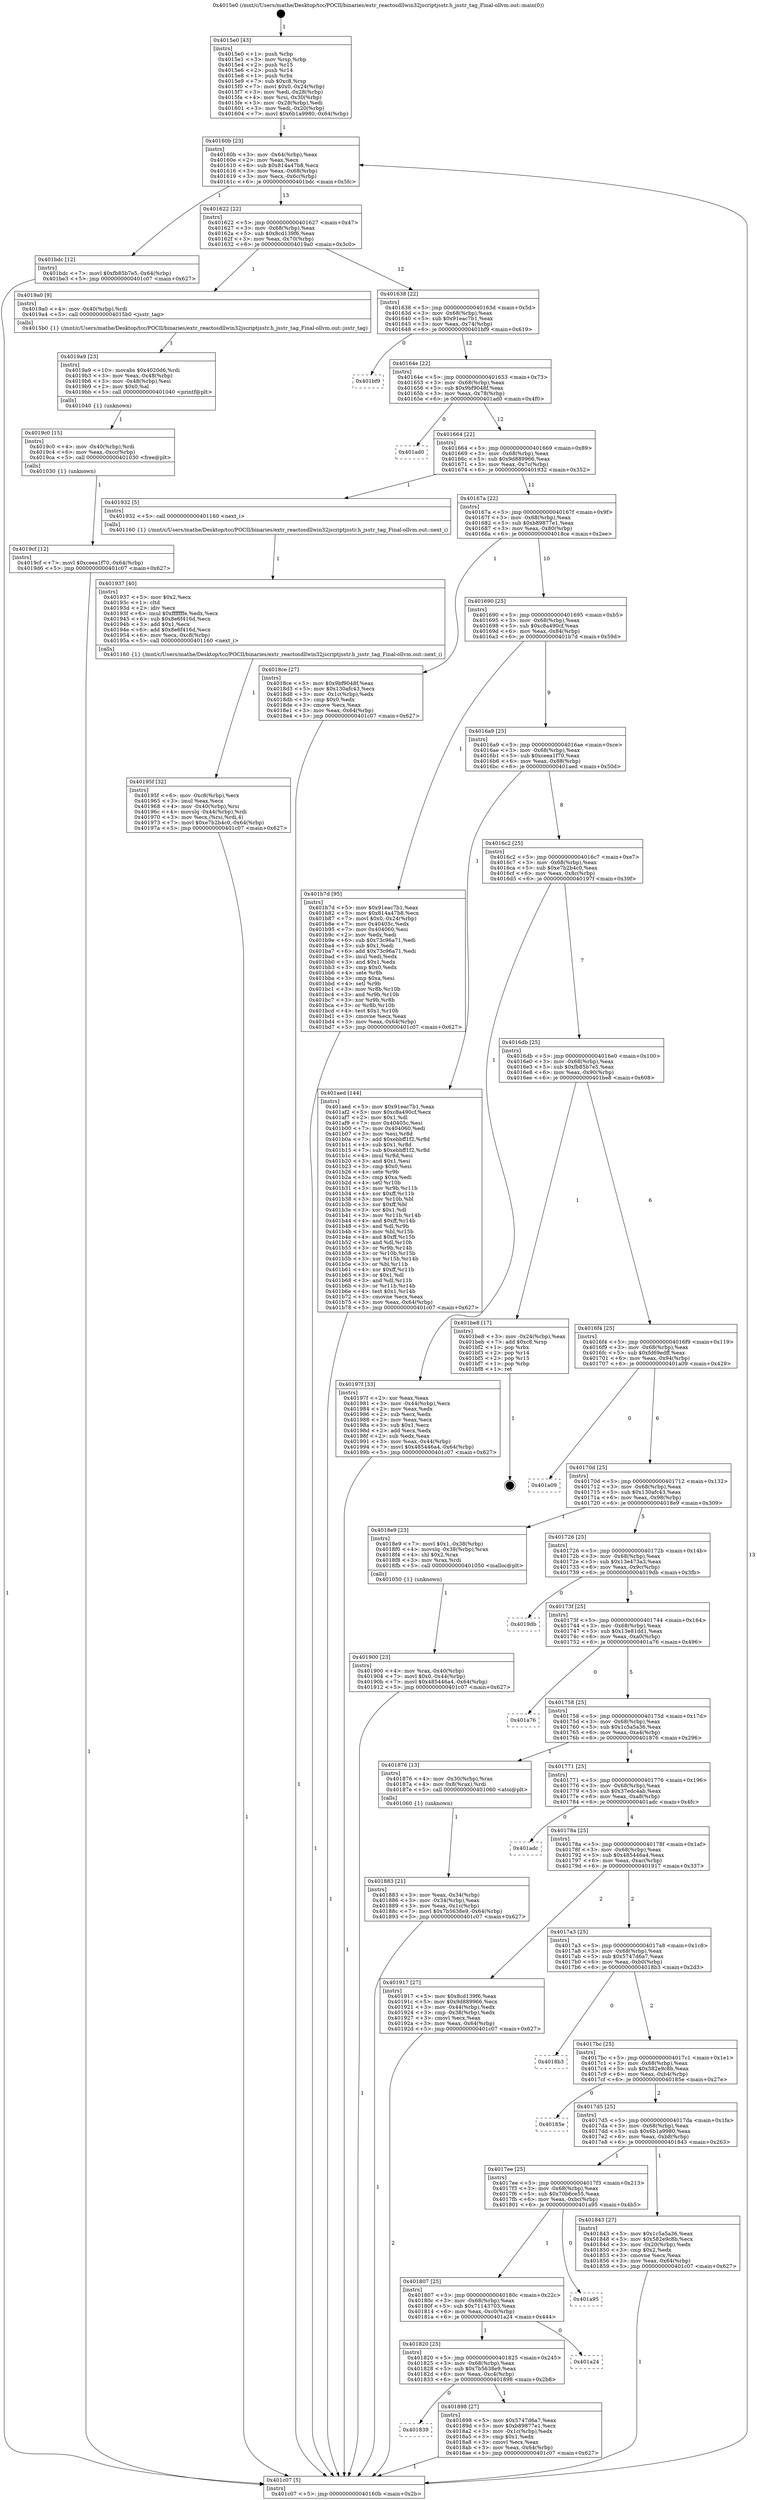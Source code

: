 digraph "0x4015e0" {
  label = "0x4015e0 (/mnt/c/Users/mathe/Desktop/tcc/POCII/binaries/extr_reactosdllwin32jscriptjsstr.h_jsstr_tag_Final-ollvm.out::main(0))"
  labelloc = "t"
  node[shape=record]

  Entry [label="",width=0.3,height=0.3,shape=circle,fillcolor=black,style=filled]
  "0x40160b" [label="{
     0x40160b [23]\l
     | [instrs]\l
     &nbsp;&nbsp;0x40160b \<+3\>: mov -0x64(%rbp),%eax\l
     &nbsp;&nbsp;0x40160e \<+2\>: mov %eax,%ecx\l
     &nbsp;&nbsp;0x401610 \<+6\>: sub $0x814a47b8,%ecx\l
     &nbsp;&nbsp;0x401616 \<+3\>: mov %eax,-0x68(%rbp)\l
     &nbsp;&nbsp;0x401619 \<+3\>: mov %ecx,-0x6c(%rbp)\l
     &nbsp;&nbsp;0x40161c \<+6\>: je 0000000000401bdc \<main+0x5fc\>\l
  }"]
  "0x401bdc" [label="{
     0x401bdc [12]\l
     | [instrs]\l
     &nbsp;&nbsp;0x401bdc \<+7\>: movl $0xfb85b7e5,-0x64(%rbp)\l
     &nbsp;&nbsp;0x401be3 \<+5\>: jmp 0000000000401c07 \<main+0x627\>\l
  }"]
  "0x401622" [label="{
     0x401622 [22]\l
     | [instrs]\l
     &nbsp;&nbsp;0x401622 \<+5\>: jmp 0000000000401627 \<main+0x47\>\l
     &nbsp;&nbsp;0x401627 \<+3\>: mov -0x68(%rbp),%eax\l
     &nbsp;&nbsp;0x40162a \<+5\>: sub $0x8cd139f6,%eax\l
     &nbsp;&nbsp;0x40162f \<+3\>: mov %eax,-0x70(%rbp)\l
     &nbsp;&nbsp;0x401632 \<+6\>: je 00000000004019a0 \<main+0x3c0\>\l
  }"]
  Exit [label="",width=0.3,height=0.3,shape=circle,fillcolor=black,style=filled,peripheries=2]
  "0x4019a0" [label="{
     0x4019a0 [9]\l
     | [instrs]\l
     &nbsp;&nbsp;0x4019a0 \<+4\>: mov -0x40(%rbp),%rdi\l
     &nbsp;&nbsp;0x4019a4 \<+5\>: call 00000000004015b0 \<jsstr_tag\>\l
     | [calls]\l
     &nbsp;&nbsp;0x4015b0 \{1\} (/mnt/c/Users/mathe/Desktop/tcc/POCII/binaries/extr_reactosdllwin32jscriptjsstr.h_jsstr_tag_Final-ollvm.out::jsstr_tag)\l
  }"]
  "0x401638" [label="{
     0x401638 [22]\l
     | [instrs]\l
     &nbsp;&nbsp;0x401638 \<+5\>: jmp 000000000040163d \<main+0x5d\>\l
     &nbsp;&nbsp;0x40163d \<+3\>: mov -0x68(%rbp),%eax\l
     &nbsp;&nbsp;0x401640 \<+5\>: sub $0x91eac7b1,%eax\l
     &nbsp;&nbsp;0x401645 \<+3\>: mov %eax,-0x74(%rbp)\l
     &nbsp;&nbsp;0x401648 \<+6\>: je 0000000000401bf9 \<main+0x619\>\l
  }"]
  "0x4019cf" [label="{
     0x4019cf [12]\l
     | [instrs]\l
     &nbsp;&nbsp;0x4019cf \<+7\>: movl $0xceea1f70,-0x64(%rbp)\l
     &nbsp;&nbsp;0x4019d6 \<+5\>: jmp 0000000000401c07 \<main+0x627\>\l
  }"]
  "0x401bf9" [label="{
     0x401bf9\l
  }", style=dashed]
  "0x40164e" [label="{
     0x40164e [22]\l
     | [instrs]\l
     &nbsp;&nbsp;0x40164e \<+5\>: jmp 0000000000401653 \<main+0x73\>\l
     &nbsp;&nbsp;0x401653 \<+3\>: mov -0x68(%rbp),%eax\l
     &nbsp;&nbsp;0x401656 \<+5\>: sub $0x9bf9048f,%eax\l
     &nbsp;&nbsp;0x40165b \<+3\>: mov %eax,-0x78(%rbp)\l
     &nbsp;&nbsp;0x40165e \<+6\>: je 0000000000401ad0 \<main+0x4f0\>\l
  }"]
  "0x4019c0" [label="{
     0x4019c0 [15]\l
     | [instrs]\l
     &nbsp;&nbsp;0x4019c0 \<+4\>: mov -0x40(%rbp),%rdi\l
     &nbsp;&nbsp;0x4019c4 \<+6\>: mov %eax,-0xcc(%rbp)\l
     &nbsp;&nbsp;0x4019ca \<+5\>: call 0000000000401030 \<free@plt\>\l
     | [calls]\l
     &nbsp;&nbsp;0x401030 \{1\} (unknown)\l
  }"]
  "0x401ad0" [label="{
     0x401ad0\l
  }", style=dashed]
  "0x401664" [label="{
     0x401664 [22]\l
     | [instrs]\l
     &nbsp;&nbsp;0x401664 \<+5\>: jmp 0000000000401669 \<main+0x89\>\l
     &nbsp;&nbsp;0x401669 \<+3\>: mov -0x68(%rbp),%eax\l
     &nbsp;&nbsp;0x40166c \<+5\>: sub $0x9d889966,%eax\l
     &nbsp;&nbsp;0x401671 \<+3\>: mov %eax,-0x7c(%rbp)\l
     &nbsp;&nbsp;0x401674 \<+6\>: je 0000000000401932 \<main+0x352\>\l
  }"]
  "0x4019a9" [label="{
     0x4019a9 [23]\l
     | [instrs]\l
     &nbsp;&nbsp;0x4019a9 \<+10\>: movabs $0x4020d6,%rdi\l
     &nbsp;&nbsp;0x4019b3 \<+3\>: mov %eax,-0x48(%rbp)\l
     &nbsp;&nbsp;0x4019b6 \<+3\>: mov -0x48(%rbp),%esi\l
     &nbsp;&nbsp;0x4019b9 \<+2\>: mov $0x0,%al\l
     &nbsp;&nbsp;0x4019bb \<+5\>: call 0000000000401040 \<printf@plt\>\l
     | [calls]\l
     &nbsp;&nbsp;0x401040 \{1\} (unknown)\l
  }"]
  "0x401932" [label="{
     0x401932 [5]\l
     | [instrs]\l
     &nbsp;&nbsp;0x401932 \<+5\>: call 0000000000401160 \<next_i\>\l
     | [calls]\l
     &nbsp;&nbsp;0x401160 \{1\} (/mnt/c/Users/mathe/Desktop/tcc/POCII/binaries/extr_reactosdllwin32jscriptjsstr.h_jsstr_tag_Final-ollvm.out::next_i)\l
  }"]
  "0x40167a" [label="{
     0x40167a [22]\l
     | [instrs]\l
     &nbsp;&nbsp;0x40167a \<+5\>: jmp 000000000040167f \<main+0x9f\>\l
     &nbsp;&nbsp;0x40167f \<+3\>: mov -0x68(%rbp),%eax\l
     &nbsp;&nbsp;0x401682 \<+5\>: sub $0xb89877e1,%eax\l
     &nbsp;&nbsp;0x401687 \<+3\>: mov %eax,-0x80(%rbp)\l
     &nbsp;&nbsp;0x40168a \<+6\>: je 00000000004018ce \<main+0x2ee\>\l
  }"]
  "0x40195f" [label="{
     0x40195f [32]\l
     | [instrs]\l
     &nbsp;&nbsp;0x40195f \<+6\>: mov -0xc8(%rbp),%ecx\l
     &nbsp;&nbsp;0x401965 \<+3\>: imul %eax,%ecx\l
     &nbsp;&nbsp;0x401968 \<+4\>: mov -0x40(%rbp),%rsi\l
     &nbsp;&nbsp;0x40196c \<+4\>: movslq -0x44(%rbp),%rdi\l
     &nbsp;&nbsp;0x401970 \<+3\>: mov %ecx,(%rsi,%rdi,4)\l
     &nbsp;&nbsp;0x401973 \<+7\>: movl $0xe7b2b4c0,-0x64(%rbp)\l
     &nbsp;&nbsp;0x40197a \<+5\>: jmp 0000000000401c07 \<main+0x627\>\l
  }"]
  "0x4018ce" [label="{
     0x4018ce [27]\l
     | [instrs]\l
     &nbsp;&nbsp;0x4018ce \<+5\>: mov $0x9bf9048f,%eax\l
     &nbsp;&nbsp;0x4018d3 \<+5\>: mov $0x130afc43,%ecx\l
     &nbsp;&nbsp;0x4018d8 \<+3\>: mov -0x1c(%rbp),%edx\l
     &nbsp;&nbsp;0x4018db \<+3\>: cmp $0x0,%edx\l
     &nbsp;&nbsp;0x4018de \<+3\>: cmove %ecx,%eax\l
     &nbsp;&nbsp;0x4018e1 \<+3\>: mov %eax,-0x64(%rbp)\l
     &nbsp;&nbsp;0x4018e4 \<+5\>: jmp 0000000000401c07 \<main+0x627\>\l
  }"]
  "0x401690" [label="{
     0x401690 [25]\l
     | [instrs]\l
     &nbsp;&nbsp;0x401690 \<+5\>: jmp 0000000000401695 \<main+0xb5\>\l
     &nbsp;&nbsp;0x401695 \<+3\>: mov -0x68(%rbp),%eax\l
     &nbsp;&nbsp;0x401698 \<+5\>: sub $0xc8a490cf,%eax\l
     &nbsp;&nbsp;0x40169d \<+6\>: mov %eax,-0x84(%rbp)\l
     &nbsp;&nbsp;0x4016a3 \<+6\>: je 0000000000401b7d \<main+0x59d\>\l
  }"]
  "0x401937" [label="{
     0x401937 [40]\l
     | [instrs]\l
     &nbsp;&nbsp;0x401937 \<+5\>: mov $0x2,%ecx\l
     &nbsp;&nbsp;0x40193c \<+1\>: cltd\l
     &nbsp;&nbsp;0x40193d \<+2\>: idiv %ecx\l
     &nbsp;&nbsp;0x40193f \<+6\>: imul $0xfffffffe,%edx,%ecx\l
     &nbsp;&nbsp;0x401945 \<+6\>: sub $0x8e6f416d,%ecx\l
     &nbsp;&nbsp;0x40194b \<+3\>: add $0x1,%ecx\l
     &nbsp;&nbsp;0x40194e \<+6\>: add $0x8e6f416d,%ecx\l
     &nbsp;&nbsp;0x401954 \<+6\>: mov %ecx,-0xc8(%rbp)\l
     &nbsp;&nbsp;0x40195a \<+5\>: call 0000000000401160 \<next_i\>\l
     | [calls]\l
     &nbsp;&nbsp;0x401160 \{1\} (/mnt/c/Users/mathe/Desktop/tcc/POCII/binaries/extr_reactosdllwin32jscriptjsstr.h_jsstr_tag_Final-ollvm.out::next_i)\l
  }"]
  "0x401b7d" [label="{
     0x401b7d [95]\l
     | [instrs]\l
     &nbsp;&nbsp;0x401b7d \<+5\>: mov $0x91eac7b1,%eax\l
     &nbsp;&nbsp;0x401b82 \<+5\>: mov $0x814a47b8,%ecx\l
     &nbsp;&nbsp;0x401b87 \<+7\>: movl $0x0,-0x24(%rbp)\l
     &nbsp;&nbsp;0x401b8e \<+7\>: mov 0x40405c,%edx\l
     &nbsp;&nbsp;0x401b95 \<+7\>: mov 0x404060,%esi\l
     &nbsp;&nbsp;0x401b9c \<+2\>: mov %edx,%edi\l
     &nbsp;&nbsp;0x401b9e \<+6\>: sub $0x73c96a71,%edi\l
     &nbsp;&nbsp;0x401ba4 \<+3\>: sub $0x1,%edi\l
     &nbsp;&nbsp;0x401ba7 \<+6\>: add $0x73c96a71,%edi\l
     &nbsp;&nbsp;0x401bad \<+3\>: imul %edi,%edx\l
     &nbsp;&nbsp;0x401bb0 \<+3\>: and $0x1,%edx\l
     &nbsp;&nbsp;0x401bb3 \<+3\>: cmp $0x0,%edx\l
     &nbsp;&nbsp;0x401bb6 \<+4\>: sete %r8b\l
     &nbsp;&nbsp;0x401bba \<+3\>: cmp $0xa,%esi\l
     &nbsp;&nbsp;0x401bbd \<+4\>: setl %r9b\l
     &nbsp;&nbsp;0x401bc1 \<+3\>: mov %r8b,%r10b\l
     &nbsp;&nbsp;0x401bc4 \<+3\>: and %r9b,%r10b\l
     &nbsp;&nbsp;0x401bc7 \<+3\>: xor %r9b,%r8b\l
     &nbsp;&nbsp;0x401bca \<+3\>: or %r8b,%r10b\l
     &nbsp;&nbsp;0x401bcd \<+4\>: test $0x1,%r10b\l
     &nbsp;&nbsp;0x401bd1 \<+3\>: cmovne %ecx,%eax\l
     &nbsp;&nbsp;0x401bd4 \<+3\>: mov %eax,-0x64(%rbp)\l
     &nbsp;&nbsp;0x401bd7 \<+5\>: jmp 0000000000401c07 \<main+0x627\>\l
  }"]
  "0x4016a9" [label="{
     0x4016a9 [25]\l
     | [instrs]\l
     &nbsp;&nbsp;0x4016a9 \<+5\>: jmp 00000000004016ae \<main+0xce\>\l
     &nbsp;&nbsp;0x4016ae \<+3\>: mov -0x68(%rbp),%eax\l
     &nbsp;&nbsp;0x4016b1 \<+5\>: sub $0xceea1f70,%eax\l
     &nbsp;&nbsp;0x4016b6 \<+6\>: mov %eax,-0x88(%rbp)\l
     &nbsp;&nbsp;0x4016bc \<+6\>: je 0000000000401aed \<main+0x50d\>\l
  }"]
  "0x401900" [label="{
     0x401900 [23]\l
     | [instrs]\l
     &nbsp;&nbsp;0x401900 \<+4\>: mov %rax,-0x40(%rbp)\l
     &nbsp;&nbsp;0x401904 \<+7\>: movl $0x0,-0x44(%rbp)\l
     &nbsp;&nbsp;0x40190b \<+7\>: movl $0x485446a4,-0x64(%rbp)\l
     &nbsp;&nbsp;0x401912 \<+5\>: jmp 0000000000401c07 \<main+0x627\>\l
  }"]
  "0x401aed" [label="{
     0x401aed [144]\l
     | [instrs]\l
     &nbsp;&nbsp;0x401aed \<+5\>: mov $0x91eac7b1,%eax\l
     &nbsp;&nbsp;0x401af2 \<+5\>: mov $0xc8a490cf,%ecx\l
     &nbsp;&nbsp;0x401af7 \<+2\>: mov $0x1,%dl\l
     &nbsp;&nbsp;0x401af9 \<+7\>: mov 0x40405c,%esi\l
     &nbsp;&nbsp;0x401b00 \<+7\>: mov 0x404060,%edi\l
     &nbsp;&nbsp;0x401b07 \<+3\>: mov %esi,%r8d\l
     &nbsp;&nbsp;0x401b0a \<+7\>: add $0xebbff1f2,%r8d\l
     &nbsp;&nbsp;0x401b11 \<+4\>: sub $0x1,%r8d\l
     &nbsp;&nbsp;0x401b15 \<+7\>: sub $0xebbff1f2,%r8d\l
     &nbsp;&nbsp;0x401b1c \<+4\>: imul %r8d,%esi\l
     &nbsp;&nbsp;0x401b20 \<+3\>: and $0x1,%esi\l
     &nbsp;&nbsp;0x401b23 \<+3\>: cmp $0x0,%esi\l
     &nbsp;&nbsp;0x401b26 \<+4\>: sete %r9b\l
     &nbsp;&nbsp;0x401b2a \<+3\>: cmp $0xa,%edi\l
     &nbsp;&nbsp;0x401b2d \<+4\>: setl %r10b\l
     &nbsp;&nbsp;0x401b31 \<+3\>: mov %r9b,%r11b\l
     &nbsp;&nbsp;0x401b34 \<+4\>: xor $0xff,%r11b\l
     &nbsp;&nbsp;0x401b38 \<+3\>: mov %r10b,%bl\l
     &nbsp;&nbsp;0x401b3b \<+3\>: xor $0xff,%bl\l
     &nbsp;&nbsp;0x401b3e \<+3\>: xor $0x1,%dl\l
     &nbsp;&nbsp;0x401b41 \<+3\>: mov %r11b,%r14b\l
     &nbsp;&nbsp;0x401b44 \<+4\>: and $0xff,%r14b\l
     &nbsp;&nbsp;0x401b48 \<+3\>: and %dl,%r9b\l
     &nbsp;&nbsp;0x401b4b \<+3\>: mov %bl,%r15b\l
     &nbsp;&nbsp;0x401b4e \<+4\>: and $0xff,%r15b\l
     &nbsp;&nbsp;0x401b52 \<+3\>: and %dl,%r10b\l
     &nbsp;&nbsp;0x401b55 \<+3\>: or %r9b,%r14b\l
     &nbsp;&nbsp;0x401b58 \<+3\>: or %r10b,%r15b\l
     &nbsp;&nbsp;0x401b5b \<+3\>: xor %r15b,%r14b\l
     &nbsp;&nbsp;0x401b5e \<+3\>: or %bl,%r11b\l
     &nbsp;&nbsp;0x401b61 \<+4\>: xor $0xff,%r11b\l
     &nbsp;&nbsp;0x401b65 \<+3\>: or $0x1,%dl\l
     &nbsp;&nbsp;0x401b68 \<+3\>: and %dl,%r11b\l
     &nbsp;&nbsp;0x401b6b \<+3\>: or %r11b,%r14b\l
     &nbsp;&nbsp;0x401b6e \<+4\>: test $0x1,%r14b\l
     &nbsp;&nbsp;0x401b72 \<+3\>: cmovne %ecx,%eax\l
     &nbsp;&nbsp;0x401b75 \<+3\>: mov %eax,-0x64(%rbp)\l
     &nbsp;&nbsp;0x401b78 \<+5\>: jmp 0000000000401c07 \<main+0x627\>\l
  }"]
  "0x4016c2" [label="{
     0x4016c2 [25]\l
     | [instrs]\l
     &nbsp;&nbsp;0x4016c2 \<+5\>: jmp 00000000004016c7 \<main+0xe7\>\l
     &nbsp;&nbsp;0x4016c7 \<+3\>: mov -0x68(%rbp),%eax\l
     &nbsp;&nbsp;0x4016ca \<+5\>: sub $0xe7b2b4c0,%eax\l
     &nbsp;&nbsp;0x4016cf \<+6\>: mov %eax,-0x8c(%rbp)\l
     &nbsp;&nbsp;0x4016d5 \<+6\>: je 000000000040197f \<main+0x39f\>\l
  }"]
  "0x401839" [label="{
     0x401839\l
  }", style=dashed]
  "0x40197f" [label="{
     0x40197f [33]\l
     | [instrs]\l
     &nbsp;&nbsp;0x40197f \<+2\>: xor %eax,%eax\l
     &nbsp;&nbsp;0x401981 \<+3\>: mov -0x44(%rbp),%ecx\l
     &nbsp;&nbsp;0x401984 \<+2\>: mov %eax,%edx\l
     &nbsp;&nbsp;0x401986 \<+2\>: sub %ecx,%edx\l
     &nbsp;&nbsp;0x401988 \<+2\>: mov %eax,%ecx\l
     &nbsp;&nbsp;0x40198a \<+3\>: sub $0x1,%ecx\l
     &nbsp;&nbsp;0x40198d \<+2\>: add %ecx,%edx\l
     &nbsp;&nbsp;0x40198f \<+2\>: sub %edx,%eax\l
     &nbsp;&nbsp;0x401991 \<+3\>: mov %eax,-0x44(%rbp)\l
     &nbsp;&nbsp;0x401994 \<+7\>: movl $0x485446a4,-0x64(%rbp)\l
     &nbsp;&nbsp;0x40199b \<+5\>: jmp 0000000000401c07 \<main+0x627\>\l
  }"]
  "0x4016db" [label="{
     0x4016db [25]\l
     | [instrs]\l
     &nbsp;&nbsp;0x4016db \<+5\>: jmp 00000000004016e0 \<main+0x100\>\l
     &nbsp;&nbsp;0x4016e0 \<+3\>: mov -0x68(%rbp),%eax\l
     &nbsp;&nbsp;0x4016e3 \<+5\>: sub $0xfb85b7e5,%eax\l
     &nbsp;&nbsp;0x4016e8 \<+6\>: mov %eax,-0x90(%rbp)\l
     &nbsp;&nbsp;0x4016ee \<+6\>: je 0000000000401be8 \<main+0x608\>\l
  }"]
  "0x401898" [label="{
     0x401898 [27]\l
     | [instrs]\l
     &nbsp;&nbsp;0x401898 \<+5\>: mov $0x5747d6a7,%eax\l
     &nbsp;&nbsp;0x40189d \<+5\>: mov $0xb89877e1,%ecx\l
     &nbsp;&nbsp;0x4018a2 \<+3\>: mov -0x1c(%rbp),%edx\l
     &nbsp;&nbsp;0x4018a5 \<+3\>: cmp $0x1,%edx\l
     &nbsp;&nbsp;0x4018a8 \<+3\>: cmovl %ecx,%eax\l
     &nbsp;&nbsp;0x4018ab \<+3\>: mov %eax,-0x64(%rbp)\l
     &nbsp;&nbsp;0x4018ae \<+5\>: jmp 0000000000401c07 \<main+0x627\>\l
  }"]
  "0x401be8" [label="{
     0x401be8 [17]\l
     | [instrs]\l
     &nbsp;&nbsp;0x401be8 \<+3\>: mov -0x24(%rbp),%eax\l
     &nbsp;&nbsp;0x401beb \<+7\>: add $0xc8,%rsp\l
     &nbsp;&nbsp;0x401bf2 \<+1\>: pop %rbx\l
     &nbsp;&nbsp;0x401bf3 \<+2\>: pop %r14\l
     &nbsp;&nbsp;0x401bf5 \<+2\>: pop %r15\l
     &nbsp;&nbsp;0x401bf7 \<+1\>: pop %rbp\l
     &nbsp;&nbsp;0x401bf8 \<+1\>: ret\l
  }"]
  "0x4016f4" [label="{
     0x4016f4 [25]\l
     | [instrs]\l
     &nbsp;&nbsp;0x4016f4 \<+5\>: jmp 00000000004016f9 \<main+0x119\>\l
     &nbsp;&nbsp;0x4016f9 \<+3\>: mov -0x68(%rbp),%eax\l
     &nbsp;&nbsp;0x4016fc \<+5\>: sub $0xfd69edff,%eax\l
     &nbsp;&nbsp;0x401701 \<+6\>: mov %eax,-0x94(%rbp)\l
     &nbsp;&nbsp;0x401707 \<+6\>: je 0000000000401a09 \<main+0x429\>\l
  }"]
  "0x401820" [label="{
     0x401820 [25]\l
     | [instrs]\l
     &nbsp;&nbsp;0x401820 \<+5\>: jmp 0000000000401825 \<main+0x245\>\l
     &nbsp;&nbsp;0x401825 \<+3\>: mov -0x68(%rbp),%eax\l
     &nbsp;&nbsp;0x401828 \<+5\>: sub $0x7b5638e9,%eax\l
     &nbsp;&nbsp;0x40182d \<+6\>: mov %eax,-0xc4(%rbp)\l
     &nbsp;&nbsp;0x401833 \<+6\>: je 0000000000401898 \<main+0x2b8\>\l
  }"]
  "0x401a09" [label="{
     0x401a09\l
  }", style=dashed]
  "0x40170d" [label="{
     0x40170d [25]\l
     | [instrs]\l
     &nbsp;&nbsp;0x40170d \<+5\>: jmp 0000000000401712 \<main+0x132\>\l
     &nbsp;&nbsp;0x401712 \<+3\>: mov -0x68(%rbp),%eax\l
     &nbsp;&nbsp;0x401715 \<+5\>: sub $0x130afc43,%eax\l
     &nbsp;&nbsp;0x40171a \<+6\>: mov %eax,-0x98(%rbp)\l
     &nbsp;&nbsp;0x401720 \<+6\>: je 00000000004018e9 \<main+0x309\>\l
  }"]
  "0x401a24" [label="{
     0x401a24\l
  }", style=dashed]
  "0x4018e9" [label="{
     0x4018e9 [23]\l
     | [instrs]\l
     &nbsp;&nbsp;0x4018e9 \<+7\>: movl $0x1,-0x38(%rbp)\l
     &nbsp;&nbsp;0x4018f0 \<+4\>: movslq -0x38(%rbp),%rax\l
     &nbsp;&nbsp;0x4018f4 \<+4\>: shl $0x2,%rax\l
     &nbsp;&nbsp;0x4018f8 \<+3\>: mov %rax,%rdi\l
     &nbsp;&nbsp;0x4018fb \<+5\>: call 0000000000401050 \<malloc@plt\>\l
     | [calls]\l
     &nbsp;&nbsp;0x401050 \{1\} (unknown)\l
  }"]
  "0x401726" [label="{
     0x401726 [25]\l
     | [instrs]\l
     &nbsp;&nbsp;0x401726 \<+5\>: jmp 000000000040172b \<main+0x14b\>\l
     &nbsp;&nbsp;0x40172b \<+3\>: mov -0x68(%rbp),%eax\l
     &nbsp;&nbsp;0x40172e \<+5\>: sub $0x13e473a3,%eax\l
     &nbsp;&nbsp;0x401733 \<+6\>: mov %eax,-0x9c(%rbp)\l
     &nbsp;&nbsp;0x401739 \<+6\>: je 00000000004019db \<main+0x3fb\>\l
  }"]
  "0x401807" [label="{
     0x401807 [25]\l
     | [instrs]\l
     &nbsp;&nbsp;0x401807 \<+5\>: jmp 000000000040180c \<main+0x22c\>\l
     &nbsp;&nbsp;0x40180c \<+3\>: mov -0x68(%rbp),%eax\l
     &nbsp;&nbsp;0x40180f \<+5\>: sub $0x71143703,%eax\l
     &nbsp;&nbsp;0x401814 \<+6\>: mov %eax,-0xc0(%rbp)\l
     &nbsp;&nbsp;0x40181a \<+6\>: je 0000000000401a24 \<main+0x444\>\l
  }"]
  "0x4019db" [label="{
     0x4019db\l
  }", style=dashed]
  "0x40173f" [label="{
     0x40173f [25]\l
     | [instrs]\l
     &nbsp;&nbsp;0x40173f \<+5\>: jmp 0000000000401744 \<main+0x164\>\l
     &nbsp;&nbsp;0x401744 \<+3\>: mov -0x68(%rbp),%eax\l
     &nbsp;&nbsp;0x401747 \<+5\>: sub $0x13e81dd1,%eax\l
     &nbsp;&nbsp;0x40174c \<+6\>: mov %eax,-0xa0(%rbp)\l
     &nbsp;&nbsp;0x401752 \<+6\>: je 0000000000401a76 \<main+0x496\>\l
  }"]
  "0x401a95" [label="{
     0x401a95\l
  }", style=dashed]
  "0x401a76" [label="{
     0x401a76\l
  }", style=dashed]
  "0x401758" [label="{
     0x401758 [25]\l
     | [instrs]\l
     &nbsp;&nbsp;0x401758 \<+5\>: jmp 000000000040175d \<main+0x17d\>\l
     &nbsp;&nbsp;0x40175d \<+3\>: mov -0x68(%rbp),%eax\l
     &nbsp;&nbsp;0x401760 \<+5\>: sub $0x1c5a5a36,%eax\l
     &nbsp;&nbsp;0x401765 \<+6\>: mov %eax,-0xa4(%rbp)\l
     &nbsp;&nbsp;0x40176b \<+6\>: je 0000000000401876 \<main+0x296\>\l
  }"]
  "0x401883" [label="{
     0x401883 [21]\l
     | [instrs]\l
     &nbsp;&nbsp;0x401883 \<+3\>: mov %eax,-0x34(%rbp)\l
     &nbsp;&nbsp;0x401886 \<+3\>: mov -0x34(%rbp),%eax\l
     &nbsp;&nbsp;0x401889 \<+3\>: mov %eax,-0x1c(%rbp)\l
     &nbsp;&nbsp;0x40188c \<+7\>: movl $0x7b5638e9,-0x64(%rbp)\l
     &nbsp;&nbsp;0x401893 \<+5\>: jmp 0000000000401c07 \<main+0x627\>\l
  }"]
  "0x401876" [label="{
     0x401876 [13]\l
     | [instrs]\l
     &nbsp;&nbsp;0x401876 \<+4\>: mov -0x30(%rbp),%rax\l
     &nbsp;&nbsp;0x40187a \<+4\>: mov 0x8(%rax),%rdi\l
     &nbsp;&nbsp;0x40187e \<+5\>: call 0000000000401060 \<atoi@plt\>\l
     | [calls]\l
     &nbsp;&nbsp;0x401060 \{1\} (unknown)\l
  }"]
  "0x401771" [label="{
     0x401771 [25]\l
     | [instrs]\l
     &nbsp;&nbsp;0x401771 \<+5\>: jmp 0000000000401776 \<main+0x196\>\l
     &nbsp;&nbsp;0x401776 \<+3\>: mov -0x68(%rbp),%eax\l
     &nbsp;&nbsp;0x401779 \<+5\>: sub $0x37edc4ab,%eax\l
     &nbsp;&nbsp;0x40177e \<+6\>: mov %eax,-0xa8(%rbp)\l
     &nbsp;&nbsp;0x401784 \<+6\>: je 0000000000401adc \<main+0x4fc\>\l
  }"]
  "0x4015e0" [label="{
     0x4015e0 [43]\l
     | [instrs]\l
     &nbsp;&nbsp;0x4015e0 \<+1\>: push %rbp\l
     &nbsp;&nbsp;0x4015e1 \<+3\>: mov %rsp,%rbp\l
     &nbsp;&nbsp;0x4015e4 \<+2\>: push %r15\l
     &nbsp;&nbsp;0x4015e6 \<+2\>: push %r14\l
     &nbsp;&nbsp;0x4015e8 \<+1\>: push %rbx\l
     &nbsp;&nbsp;0x4015e9 \<+7\>: sub $0xc8,%rsp\l
     &nbsp;&nbsp;0x4015f0 \<+7\>: movl $0x0,-0x24(%rbp)\l
     &nbsp;&nbsp;0x4015f7 \<+3\>: mov %edi,-0x28(%rbp)\l
     &nbsp;&nbsp;0x4015fa \<+4\>: mov %rsi,-0x30(%rbp)\l
     &nbsp;&nbsp;0x4015fe \<+3\>: mov -0x28(%rbp),%edi\l
     &nbsp;&nbsp;0x401601 \<+3\>: mov %edi,-0x20(%rbp)\l
     &nbsp;&nbsp;0x401604 \<+7\>: movl $0x6b1a9980,-0x64(%rbp)\l
  }"]
  "0x401adc" [label="{
     0x401adc\l
  }", style=dashed]
  "0x40178a" [label="{
     0x40178a [25]\l
     | [instrs]\l
     &nbsp;&nbsp;0x40178a \<+5\>: jmp 000000000040178f \<main+0x1af\>\l
     &nbsp;&nbsp;0x40178f \<+3\>: mov -0x68(%rbp),%eax\l
     &nbsp;&nbsp;0x401792 \<+5\>: sub $0x485446a4,%eax\l
     &nbsp;&nbsp;0x401797 \<+6\>: mov %eax,-0xac(%rbp)\l
     &nbsp;&nbsp;0x40179d \<+6\>: je 0000000000401917 \<main+0x337\>\l
  }"]
  "0x401c07" [label="{
     0x401c07 [5]\l
     | [instrs]\l
     &nbsp;&nbsp;0x401c07 \<+5\>: jmp 000000000040160b \<main+0x2b\>\l
  }"]
  "0x401917" [label="{
     0x401917 [27]\l
     | [instrs]\l
     &nbsp;&nbsp;0x401917 \<+5\>: mov $0x8cd139f6,%eax\l
     &nbsp;&nbsp;0x40191c \<+5\>: mov $0x9d889966,%ecx\l
     &nbsp;&nbsp;0x401921 \<+3\>: mov -0x44(%rbp),%edx\l
     &nbsp;&nbsp;0x401924 \<+3\>: cmp -0x38(%rbp),%edx\l
     &nbsp;&nbsp;0x401927 \<+3\>: cmovl %ecx,%eax\l
     &nbsp;&nbsp;0x40192a \<+3\>: mov %eax,-0x64(%rbp)\l
     &nbsp;&nbsp;0x40192d \<+5\>: jmp 0000000000401c07 \<main+0x627\>\l
  }"]
  "0x4017a3" [label="{
     0x4017a3 [25]\l
     | [instrs]\l
     &nbsp;&nbsp;0x4017a3 \<+5\>: jmp 00000000004017a8 \<main+0x1c8\>\l
     &nbsp;&nbsp;0x4017a8 \<+3\>: mov -0x68(%rbp),%eax\l
     &nbsp;&nbsp;0x4017ab \<+5\>: sub $0x5747d6a7,%eax\l
     &nbsp;&nbsp;0x4017b0 \<+6\>: mov %eax,-0xb0(%rbp)\l
     &nbsp;&nbsp;0x4017b6 \<+6\>: je 00000000004018b3 \<main+0x2d3\>\l
  }"]
  "0x4017ee" [label="{
     0x4017ee [25]\l
     | [instrs]\l
     &nbsp;&nbsp;0x4017ee \<+5\>: jmp 00000000004017f3 \<main+0x213\>\l
     &nbsp;&nbsp;0x4017f3 \<+3\>: mov -0x68(%rbp),%eax\l
     &nbsp;&nbsp;0x4017f6 \<+5\>: sub $0x70b6ce55,%eax\l
     &nbsp;&nbsp;0x4017fb \<+6\>: mov %eax,-0xbc(%rbp)\l
     &nbsp;&nbsp;0x401801 \<+6\>: je 0000000000401a95 \<main+0x4b5\>\l
  }"]
  "0x4018b3" [label="{
     0x4018b3\l
  }", style=dashed]
  "0x4017bc" [label="{
     0x4017bc [25]\l
     | [instrs]\l
     &nbsp;&nbsp;0x4017bc \<+5\>: jmp 00000000004017c1 \<main+0x1e1\>\l
     &nbsp;&nbsp;0x4017c1 \<+3\>: mov -0x68(%rbp),%eax\l
     &nbsp;&nbsp;0x4017c4 \<+5\>: sub $0x582e9c8b,%eax\l
     &nbsp;&nbsp;0x4017c9 \<+6\>: mov %eax,-0xb4(%rbp)\l
     &nbsp;&nbsp;0x4017cf \<+6\>: je 000000000040185e \<main+0x27e\>\l
  }"]
  "0x401843" [label="{
     0x401843 [27]\l
     | [instrs]\l
     &nbsp;&nbsp;0x401843 \<+5\>: mov $0x1c5a5a36,%eax\l
     &nbsp;&nbsp;0x401848 \<+5\>: mov $0x582e9c8b,%ecx\l
     &nbsp;&nbsp;0x40184d \<+3\>: mov -0x20(%rbp),%edx\l
     &nbsp;&nbsp;0x401850 \<+3\>: cmp $0x2,%edx\l
     &nbsp;&nbsp;0x401853 \<+3\>: cmovne %ecx,%eax\l
     &nbsp;&nbsp;0x401856 \<+3\>: mov %eax,-0x64(%rbp)\l
     &nbsp;&nbsp;0x401859 \<+5\>: jmp 0000000000401c07 \<main+0x627\>\l
  }"]
  "0x40185e" [label="{
     0x40185e\l
  }", style=dashed]
  "0x4017d5" [label="{
     0x4017d5 [25]\l
     | [instrs]\l
     &nbsp;&nbsp;0x4017d5 \<+5\>: jmp 00000000004017da \<main+0x1fa\>\l
     &nbsp;&nbsp;0x4017da \<+3\>: mov -0x68(%rbp),%eax\l
     &nbsp;&nbsp;0x4017dd \<+5\>: sub $0x6b1a9980,%eax\l
     &nbsp;&nbsp;0x4017e2 \<+6\>: mov %eax,-0xb8(%rbp)\l
     &nbsp;&nbsp;0x4017e8 \<+6\>: je 0000000000401843 \<main+0x263\>\l
  }"]
  Entry -> "0x4015e0" [label=" 1"]
  "0x40160b" -> "0x401bdc" [label=" 1"]
  "0x40160b" -> "0x401622" [label=" 13"]
  "0x401be8" -> Exit [label=" 1"]
  "0x401622" -> "0x4019a0" [label=" 1"]
  "0x401622" -> "0x401638" [label=" 12"]
  "0x401bdc" -> "0x401c07" [label=" 1"]
  "0x401638" -> "0x401bf9" [label=" 0"]
  "0x401638" -> "0x40164e" [label=" 12"]
  "0x401b7d" -> "0x401c07" [label=" 1"]
  "0x40164e" -> "0x401ad0" [label=" 0"]
  "0x40164e" -> "0x401664" [label=" 12"]
  "0x401aed" -> "0x401c07" [label=" 1"]
  "0x401664" -> "0x401932" [label=" 1"]
  "0x401664" -> "0x40167a" [label=" 11"]
  "0x4019cf" -> "0x401c07" [label=" 1"]
  "0x40167a" -> "0x4018ce" [label=" 1"]
  "0x40167a" -> "0x401690" [label=" 10"]
  "0x4019c0" -> "0x4019cf" [label=" 1"]
  "0x401690" -> "0x401b7d" [label=" 1"]
  "0x401690" -> "0x4016a9" [label=" 9"]
  "0x4019a9" -> "0x4019c0" [label=" 1"]
  "0x4016a9" -> "0x401aed" [label=" 1"]
  "0x4016a9" -> "0x4016c2" [label=" 8"]
  "0x4019a0" -> "0x4019a9" [label=" 1"]
  "0x4016c2" -> "0x40197f" [label=" 1"]
  "0x4016c2" -> "0x4016db" [label=" 7"]
  "0x40197f" -> "0x401c07" [label=" 1"]
  "0x4016db" -> "0x401be8" [label=" 1"]
  "0x4016db" -> "0x4016f4" [label=" 6"]
  "0x40195f" -> "0x401c07" [label=" 1"]
  "0x4016f4" -> "0x401a09" [label=" 0"]
  "0x4016f4" -> "0x40170d" [label=" 6"]
  "0x401932" -> "0x401937" [label=" 1"]
  "0x40170d" -> "0x4018e9" [label=" 1"]
  "0x40170d" -> "0x401726" [label=" 5"]
  "0x401917" -> "0x401c07" [label=" 2"]
  "0x401726" -> "0x4019db" [label=" 0"]
  "0x401726" -> "0x40173f" [label=" 5"]
  "0x4018e9" -> "0x401900" [label=" 1"]
  "0x40173f" -> "0x401a76" [label=" 0"]
  "0x40173f" -> "0x401758" [label=" 5"]
  "0x4018ce" -> "0x401c07" [label=" 1"]
  "0x401758" -> "0x401876" [label=" 1"]
  "0x401758" -> "0x401771" [label=" 4"]
  "0x401820" -> "0x401839" [label=" 0"]
  "0x401771" -> "0x401adc" [label=" 0"]
  "0x401771" -> "0x40178a" [label=" 4"]
  "0x401820" -> "0x401898" [label=" 1"]
  "0x40178a" -> "0x401917" [label=" 2"]
  "0x40178a" -> "0x4017a3" [label=" 2"]
  "0x401937" -> "0x40195f" [label=" 1"]
  "0x4017a3" -> "0x4018b3" [label=" 0"]
  "0x4017a3" -> "0x4017bc" [label=" 2"]
  "0x401807" -> "0x401820" [label=" 1"]
  "0x4017bc" -> "0x40185e" [label=" 0"]
  "0x4017bc" -> "0x4017d5" [label=" 2"]
  "0x401807" -> "0x401a24" [label=" 0"]
  "0x4017d5" -> "0x401843" [label=" 1"]
  "0x4017d5" -> "0x4017ee" [label=" 1"]
  "0x401843" -> "0x401c07" [label=" 1"]
  "0x4015e0" -> "0x40160b" [label=" 1"]
  "0x401c07" -> "0x40160b" [label=" 13"]
  "0x401876" -> "0x401883" [label=" 1"]
  "0x401883" -> "0x401c07" [label=" 1"]
  "0x401898" -> "0x401c07" [label=" 1"]
  "0x4017ee" -> "0x401a95" [label=" 0"]
  "0x4017ee" -> "0x401807" [label=" 1"]
  "0x401900" -> "0x401c07" [label=" 1"]
}
